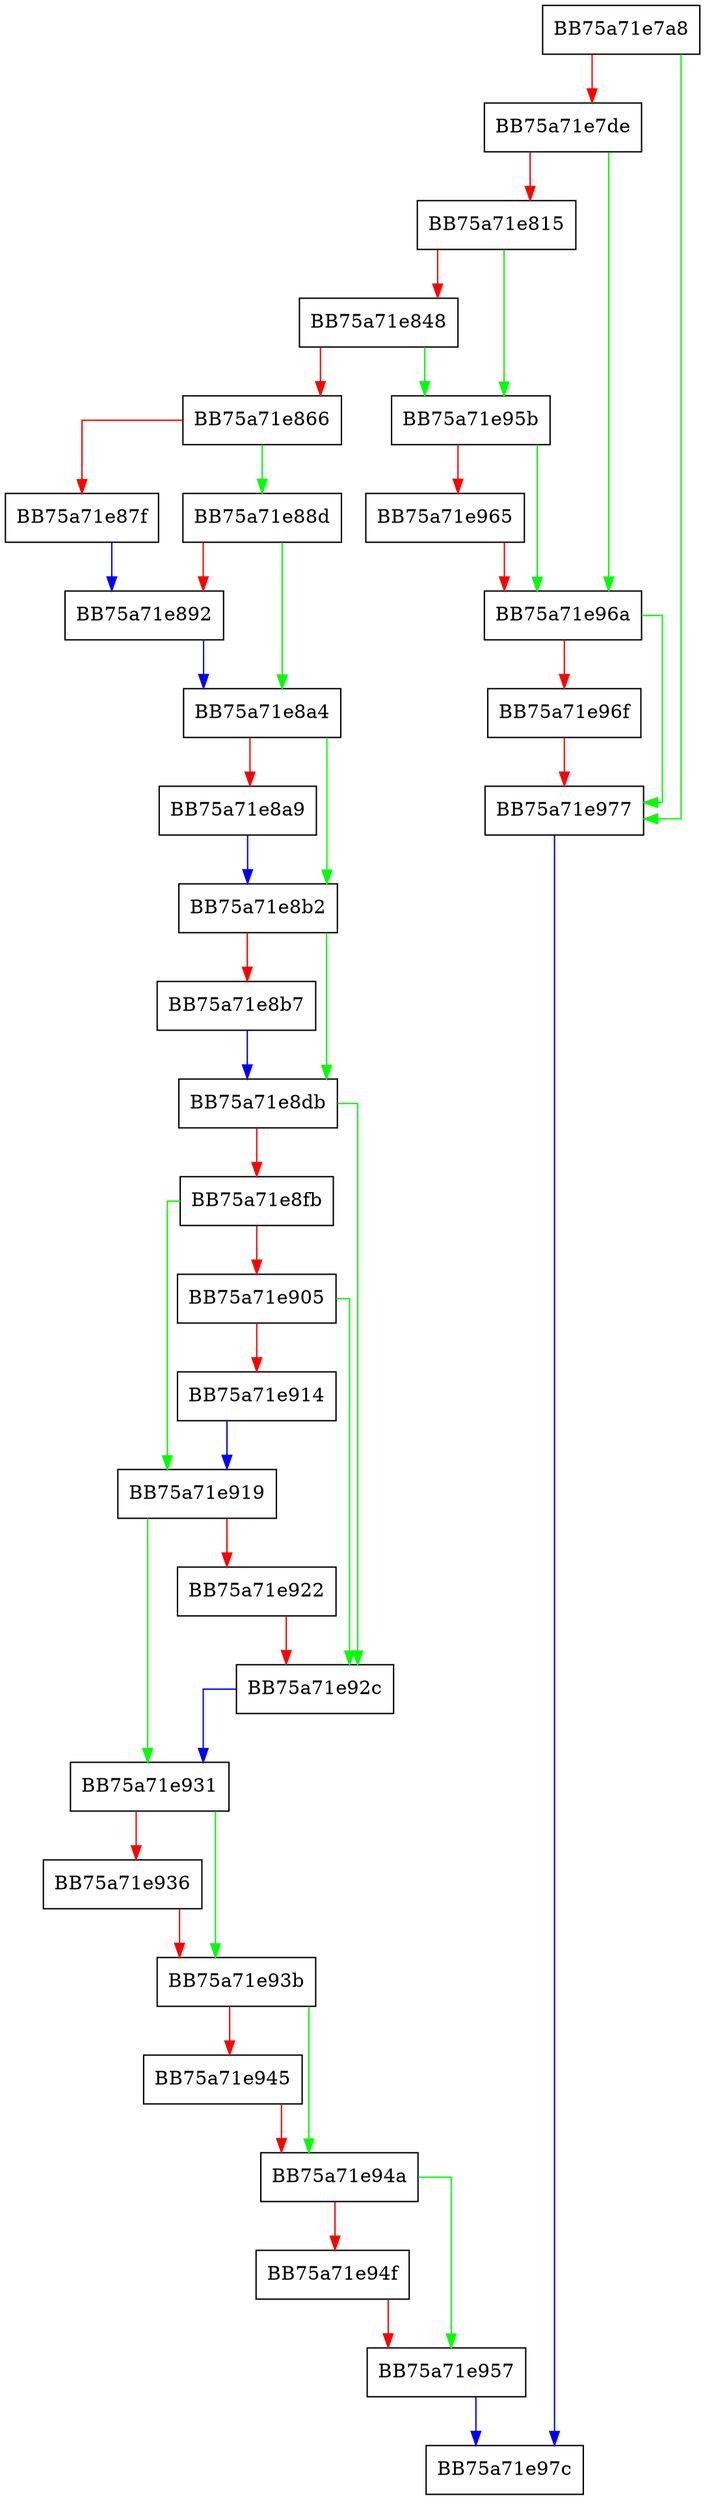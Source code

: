 digraph GetImageNameConfigurationFromMap {
  node [shape="box"];
  graph [splines=ortho];
  BB75a71e7a8 -> BB75a71e977 [color="green"];
  BB75a71e7a8 -> BB75a71e7de [color="red"];
  BB75a71e7de -> BB75a71e96a [color="green"];
  BB75a71e7de -> BB75a71e815 [color="red"];
  BB75a71e815 -> BB75a71e95b [color="green"];
  BB75a71e815 -> BB75a71e848 [color="red"];
  BB75a71e848 -> BB75a71e95b [color="green"];
  BB75a71e848 -> BB75a71e866 [color="red"];
  BB75a71e866 -> BB75a71e88d [color="green"];
  BB75a71e866 -> BB75a71e87f [color="red"];
  BB75a71e87f -> BB75a71e892 [color="blue"];
  BB75a71e88d -> BB75a71e8a4 [color="green"];
  BB75a71e88d -> BB75a71e892 [color="red"];
  BB75a71e892 -> BB75a71e8a4 [color="blue"];
  BB75a71e8a4 -> BB75a71e8b2 [color="green"];
  BB75a71e8a4 -> BB75a71e8a9 [color="red"];
  BB75a71e8a9 -> BB75a71e8b2 [color="blue"];
  BB75a71e8b2 -> BB75a71e8db [color="green"];
  BB75a71e8b2 -> BB75a71e8b7 [color="red"];
  BB75a71e8b7 -> BB75a71e8db [color="blue"];
  BB75a71e8db -> BB75a71e92c [color="green"];
  BB75a71e8db -> BB75a71e8fb [color="red"];
  BB75a71e8fb -> BB75a71e919 [color="green"];
  BB75a71e8fb -> BB75a71e905 [color="red"];
  BB75a71e905 -> BB75a71e92c [color="green"];
  BB75a71e905 -> BB75a71e914 [color="red"];
  BB75a71e914 -> BB75a71e919 [color="blue"];
  BB75a71e919 -> BB75a71e931 [color="green"];
  BB75a71e919 -> BB75a71e922 [color="red"];
  BB75a71e922 -> BB75a71e92c [color="red"];
  BB75a71e92c -> BB75a71e931 [color="blue"];
  BB75a71e931 -> BB75a71e93b [color="green"];
  BB75a71e931 -> BB75a71e936 [color="red"];
  BB75a71e936 -> BB75a71e93b [color="red"];
  BB75a71e93b -> BB75a71e94a [color="green"];
  BB75a71e93b -> BB75a71e945 [color="red"];
  BB75a71e945 -> BB75a71e94a [color="red"];
  BB75a71e94a -> BB75a71e957 [color="green"];
  BB75a71e94a -> BB75a71e94f [color="red"];
  BB75a71e94f -> BB75a71e957 [color="red"];
  BB75a71e957 -> BB75a71e97c [color="blue"];
  BB75a71e95b -> BB75a71e96a [color="green"];
  BB75a71e95b -> BB75a71e965 [color="red"];
  BB75a71e965 -> BB75a71e96a [color="red"];
  BB75a71e96a -> BB75a71e977 [color="green"];
  BB75a71e96a -> BB75a71e96f [color="red"];
  BB75a71e96f -> BB75a71e977 [color="red"];
  BB75a71e977 -> BB75a71e97c [color="blue"];
}